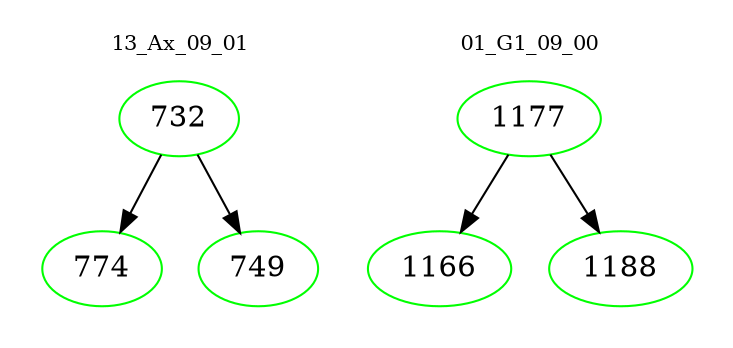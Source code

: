 digraph{
subgraph cluster_0 {
color = white
label = "13_Ax_09_01";
fontsize=10;
T0_732 [label="732", color="green"]
T0_732 -> T0_774 [color="black"]
T0_774 [label="774", color="green"]
T0_732 -> T0_749 [color="black"]
T0_749 [label="749", color="green"]
}
subgraph cluster_1 {
color = white
label = "01_G1_09_00";
fontsize=10;
T1_1177 [label="1177", color="green"]
T1_1177 -> T1_1166 [color="black"]
T1_1166 [label="1166", color="green"]
T1_1177 -> T1_1188 [color="black"]
T1_1188 [label="1188", color="green"]
}
}
